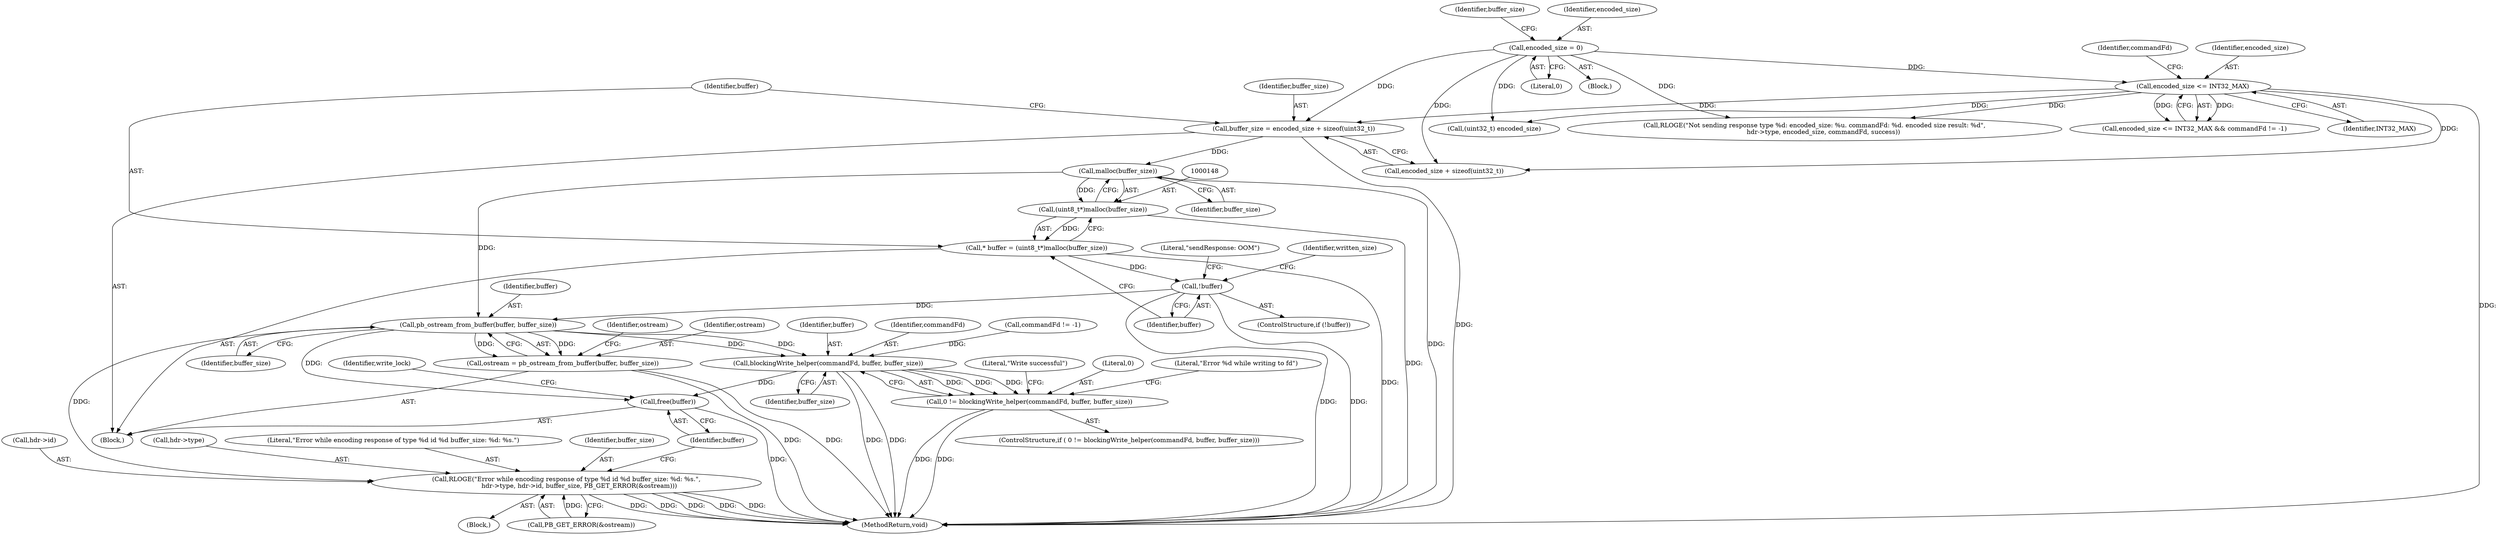 digraph "0_Android_95610818918f6f11fe7d23aca1380e6c0fac2af0_0@API" {
"1000138" [label="(Call,buffer_size = encoded_size + sizeof(uint32_t))"];
"1000104" [label="(Call,encoded_size = 0)"];
"1000130" [label="(Call,encoded_size <= INT32_MAX)"];
"1000149" [label="(Call,malloc(buffer_size))"];
"1000147" [label="(Call,(uint8_t*)malloc(buffer_size))"];
"1000145" [label="(Call,* buffer = (uint8_t*)malloc(buffer_size))"];
"1000152" [label="(Call,!buffer)"];
"1000169" [label="(Call,pb_ostream_from_buffer(buffer, buffer_size))"];
"1000167" [label="(Call,ostream = pb_ostream_from_buffer(buffer, buffer_size))"];
"1000221" [label="(Call,blockingWrite_helper(commandFd, buffer, buffer_size))"];
"1000219" [label="(Call,0 != blockingWrite_helper(commandFd, buffer, buffer_size))"];
"1000247" [label="(Call,free(buffer))"];
"1000235" [label="(Call,RLOGE(\"Error while encoding response of type %d id %d buffer_size: %d: %s.\",\n             hdr->type, hdr->id, buffer_size, PB_GET_ERROR(&ostream)))"];
"1000138" [label="(Call,buffer_size = encoded_size + sizeof(uint32_t))"];
"1000223" [label="(Identifier,buffer)"];
"1000104" [label="(Call,encoded_size = 0)"];
"1000153" [label="(Identifier,buffer)"];
"1000110" [label="(Identifier,buffer_size)"];
"1000236" [label="(Literal,\"Error while encoding response of type %d id %d buffer_size: %d: %s.\")"];
"1000151" [label="(ControlStructure,if (!buffer))"];
"1000147" [label="(Call,(uint8_t*)malloc(buffer_size))"];
"1000222" [label="(Identifier,commandFd)"];
"1000145" [label="(Call,* buffer = (uint8_t*)malloc(buffer_size))"];
"1000232" [label="(Literal,\"Write successful\")"];
"1000132" [label="(Identifier,INT32_MAX)"];
"1000106" [label="(Literal,0)"];
"1000130" [label="(Call,encoded_size <= INT32_MAX)"];
"1000218" [label="(ControlStructure,if ( 0 != blockingWrite_helper(commandFd, buffer, buffer_size)))"];
"1000146" [label="(Identifier,buffer)"];
"1000105" [label="(Identifier,encoded_size)"];
"1000140" [label="(Call,encoded_size + sizeof(uint32_t))"];
"1000164" [label="(Call,(uint32_t) encoded_size)"];
"1000251" [label="(Call,RLOGE(\"Not sending response type %d: encoded_size: %u. commandFd: %d. encoded size result: %d\",\n         hdr->type, encoded_size, commandFd, success))"];
"1000162" [label="(Identifier,written_size)"];
"1000171" [label="(Identifier,buffer_size)"];
"1000221" [label="(Call,blockingWrite_helper(commandFd, buffer, buffer_size))"];
"1000168" [label="(Identifier,ostream)"];
"1000169" [label="(Call,pb_ostream_from_buffer(buffer, buffer_size))"];
"1000235" [label="(Call,RLOGE(\"Error while encoding response of type %d id %d buffer_size: %d: %s.\",\n             hdr->type, hdr->id, buffer_size, PB_GET_ERROR(&ostream)))"];
"1000129" [label="(Call,encoded_size <= INT32_MAX && commandFd != -1)"];
"1000219" [label="(Call,0 != blockingWrite_helper(commandFd, buffer, buffer_size))"];
"1000131" [label="(Identifier,encoded_size)"];
"1000220" [label="(Literal,0)"];
"1000248" [label="(Identifier,buffer)"];
"1000137" [label="(Block,)"];
"1000150" [label="(Identifier,buffer_size)"];
"1000156" [label="(Literal,\"sendResponse: OOM\")"];
"1000261" [label="(Identifier,write_lock)"];
"1000102" [label="(Block,)"];
"1000174" [label="(Identifier,ostream)"];
"1000133" [label="(Call,commandFd != -1)"];
"1000227" [label="(Literal,\"Error %d while writing to fd\")"];
"1000149" [label="(Call,malloc(buffer_size))"];
"1000237" [label="(Call,hdr->type)"];
"1000262" [label="(MethodReturn,void)"];
"1000234" [label="(Block,)"];
"1000139" [label="(Identifier,buffer_size)"];
"1000244" [label="(Call,PB_GET_ERROR(&ostream))"];
"1000224" [label="(Identifier,buffer_size)"];
"1000152" [label="(Call,!buffer)"];
"1000243" [label="(Identifier,buffer_size)"];
"1000240" [label="(Call,hdr->id)"];
"1000170" [label="(Identifier,buffer)"];
"1000167" [label="(Call,ostream = pb_ostream_from_buffer(buffer, buffer_size))"];
"1000247" [label="(Call,free(buffer))"];
"1000134" [label="(Identifier,commandFd)"];
"1000138" -> "1000137"  [label="AST: "];
"1000138" -> "1000140"  [label="CFG: "];
"1000139" -> "1000138"  [label="AST: "];
"1000140" -> "1000138"  [label="AST: "];
"1000146" -> "1000138"  [label="CFG: "];
"1000138" -> "1000262"  [label="DDG: "];
"1000104" -> "1000138"  [label="DDG: "];
"1000130" -> "1000138"  [label="DDG: "];
"1000138" -> "1000149"  [label="DDG: "];
"1000104" -> "1000102"  [label="AST: "];
"1000104" -> "1000106"  [label="CFG: "];
"1000105" -> "1000104"  [label="AST: "];
"1000106" -> "1000104"  [label="AST: "];
"1000110" -> "1000104"  [label="CFG: "];
"1000104" -> "1000130"  [label="DDG: "];
"1000104" -> "1000140"  [label="DDG: "];
"1000104" -> "1000164"  [label="DDG: "];
"1000104" -> "1000251"  [label="DDG: "];
"1000130" -> "1000129"  [label="AST: "];
"1000130" -> "1000132"  [label="CFG: "];
"1000131" -> "1000130"  [label="AST: "];
"1000132" -> "1000130"  [label="AST: "];
"1000134" -> "1000130"  [label="CFG: "];
"1000129" -> "1000130"  [label="CFG: "];
"1000130" -> "1000262"  [label="DDG: "];
"1000130" -> "1000129"  [label="DDG: "];
"1000130" -> "1000129"  [label="DDG: "];
"1000130" -> "1000140"  [label="DDG: "];
"1000130" -> "1000164"  [label="DDG: "];
"1000130" -> "1000251"  [label="DDG: "];
"1000149" -> "1000147"  [label="AST: "];
"1000149" -> "1000150"  [label="CFG: "];
"1000150" -> "1000149"  [label="AST: "];
"1000147" -> "1000149"  [label="CFG: "];
"1000149" -> "1000262"  [label="DDG: "];
"1000149" -> "1000147"  [label="DDG: "];
"1000149" -> "1000169"  [label="DDG: "];
"1000147" -> "1000145"  [label="AST: "];
"1000148" -> "1000147"  [label="AST: "];
"1000145" -> "1000147"  [label="CFG: "];
"1000147" -> "1000262"  [label="DDG: "];
"1000147" -> "1000145"  [label="DDG: "];
"1000145" -> "1000137"  [label="AST: "];
"1000146" -> "1000145"  [label="AST: "];
"1000153" -> "1000145"  [label="CFG: "];
"1000145" -> "1000262"  [label="DDG: "];
"1000145" -> "1000152"  [label="DDG: "];
"1000152" -> "1000151"  [label="AST: "];
"1000152" -> "1000153"  [label="CFG: "];
"1000153" -> "1000152"  [label="AST: "];
"1000156" -> "1000152"  [label="CFG: "];
"1000162" -> "1000152"  [label="CFG: "];
"1000152" -> "1000262"  [label="DDG: "];
"1000152" -> "1000262"  [label="DDG: "];
"1000152" -> "1000169"  [label="DDG: "];
"1000169" -> "1000167"  [label="AST: "];
"1000169" -> "1000171"  [label="CFG: "];
"1000170" -> "1000169"  [label="AST: "];
"1000171" -> "1000169"  [label="AST: "];
"1000167" -> "1000169"  [label="CFG: "];
"1000169" -> "1000167"  [label="DDG: "];
"1000169" -> "1000167"  [label="DDG: "];
"1000169" -> "1000221"  [label="DDG: "];
"1000169" -> "1000221"  [label="DDG: "];
"1000169" -> "1000235"  [label="DDG: "];
"1000169" -> "1000247"  [label="DDG: "];
"1000167" -> "1000137"  [label="AST: "];
"1000168" -> "1000167"  [label="AST: "];
"1000174" -> "1000167"  [label="CFG: "];
"1000167" -> "1000262"  [label="DDG: "];
"1000167" -> "1000262"  [label="DDG: "];
"1000221" -> "1000219"  [label="AST: "];
"1000221" -> "1000224"  [label="CFG: "];
"1000222" -> "1000221"  [label="AST: "];
"1000223" -> "1000221"  [label="AST: "];
"1000224" -> "1000221"  [label="AST: "];
"1000219" -> "1000221"  [label="CFG: "];
"1000221" -> "1000262"  [label="DDG: "];
"1000221" -> "1000262"  [label="DDG: "];
"1000221" -> "1000219"  [label="DDG: "];
"1000221" -> "1000219"  [label="DDG: "];
"1000221" -> "1000219"  [label="DDG: "];
"1000133" -> "1000221"  [label="DDG: "];
"1000221" -> "1000247"  [label="DDG: "];
"1000219" -> "1000218"  [label="AST: "];
"1000220" -> "1000219"  [label="AST: "];
"1000227" -> "1000219"  [label="CFG: "];
"1000232" -> "1000219"  [label="CFG: "];
"1000219" -> "1000262"  [label="DDG: "];
"1000219" -> "1000262"  [label="DDG: "];
"1000247" -> "1000137"  [label="AST: "];
"1000247" -> "1000248"  [label="CFG: "];
"1000248" -> "1000247"  [label="AST: "];
"1000261" -> "1000247"  [label="CFG: "];
"1000247" -> "1000262"  [label="DDG: "];
"1000235" -> "1000234"  [label="AST: "];
"1000235" -> "1000244"  [label="CFG: "];
"1000236" -> "1000235"  [label="AST: "];
"1000237" -> "1000235"  [label="AST: "];
"1000240" -> "1000235"  [label="AST: "];
"1000243" -> "1000235"  [label="AST: "];
"1000244" -> "1000235"  [label="AST: "];
"1000248" -> "1000235"  [label="CFG: "];
"1000235" -> "1000262"  [label="DDG: "];
"1000235" -> "1000262"  [label="DDG: "];
"1000235" -> "1000262"  [label="DDG: "];
"1000235" -> "1000262"  [label="DDG: "];
"1000235" -> "1000262"  [label="DDG: "];
"1000244" -> "1000235"  [label="DDG: "];
}

